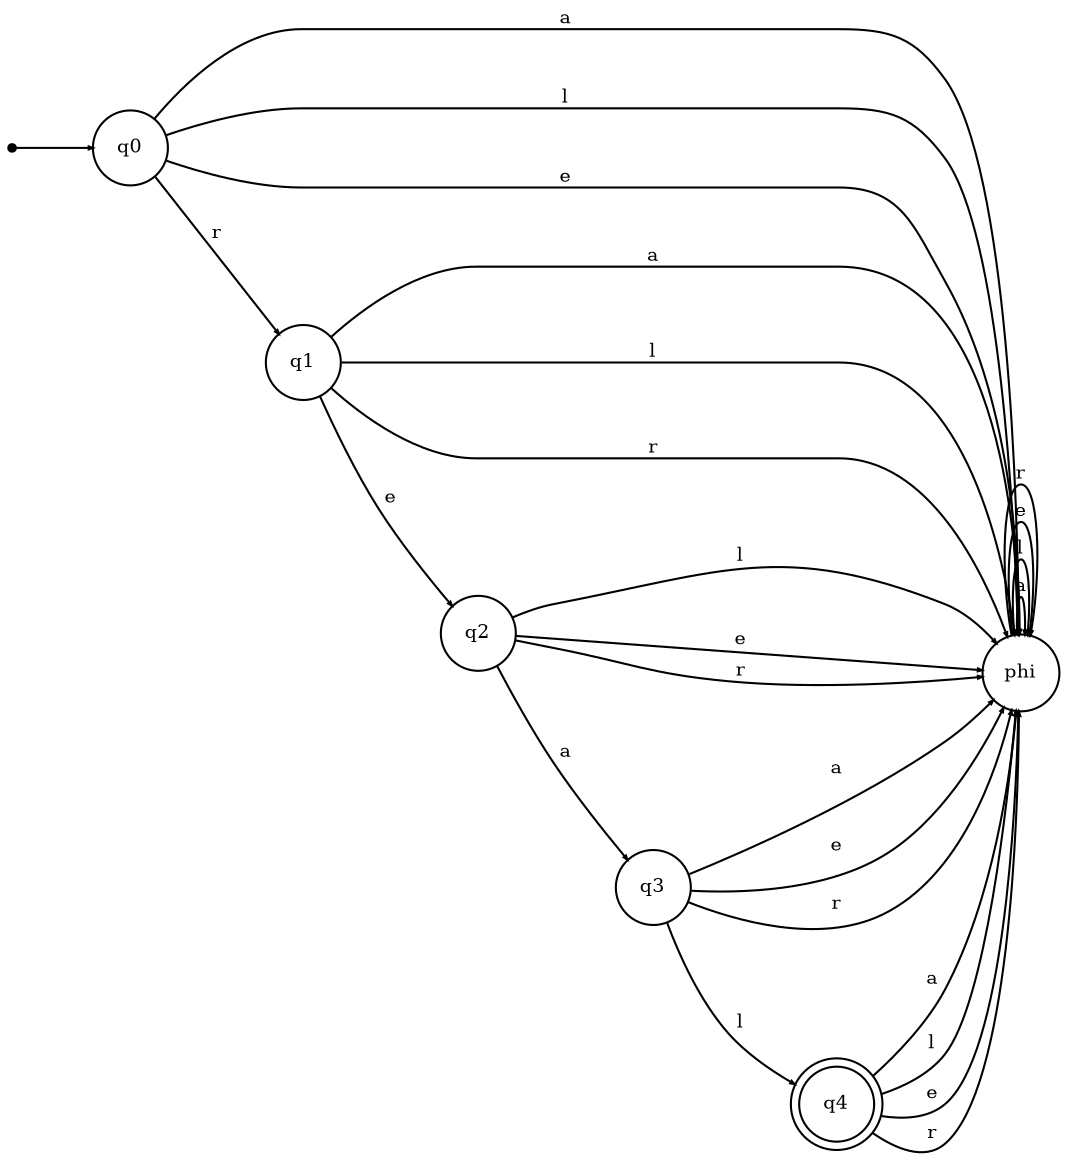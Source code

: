 digraph {
	ranksep=0.5 size="8, 8"
	rankdir=LR
	Initial [label="" fontsize=9 shape=point]
	phi [fontsize=9 shape=circle]
	q0 [fontsize=9 shape=circle]
	q1 [fontsize=9 shape=circle]
	q2 [fontsize=9 shape=circle]
	q3 [fontsize=9 shape=circle]
	q4 [fontsize=9 shape=doublecircle]
	Initial -> q0 [arrowsize=0.2]
	q0 -> q1 [label=" r " arrowsize=0.2 fontsize=9]
	q0 -> phi [label=" a " arrowsize=0.2 fontsize=9]
	q0 -> phi [label=" l " arrowsize=0.2 fontsize=9]
	q0 -> phi [label=" e " arrowsize=0.2 fontsize=9]
	q1 -> q2 [label=" e " arrowsize=0.2 fontsize=9]
	q1 -> phi [label=" a " arrowsize=0.2 fontsize=9]
	q1 -> phi [label=" l " arrowsize=0.2 fontsize=9]
	q1 -> phi [label=" r " arrowsize=0.2 fontsize=9]
	q2 -> q3 [label=" a " arrowsize=0.2 fontsize=9]
	q2 -> phi [label=" l " arrowsize=0.2 fontsize=9]
	q2 -> phi [label=" e " arrowsize=0.2 fontsize=9]
	q2 -> phi [label=" r " arrowsize=0.2 fontsize=9]
	q3 -> q4 [label=" l " arrowsize=0.2 fontsize=9]
	q3 -> phi [label=" a " arrowsize=0.2 fontsize=9]
	q3 -> phi [label=" e " arrowsize=0.2 fontsize=9]
	q3 -> phi [label=" r " arrowsize=0.2 fontsize=9]
	q4 -> phi [label=" a " arrowsize=0.2 fontsize=9]
	q4 -> phi [label=" l " arrowsize=0.2 fontsize=9]
	q4 -> phi [label=" e " arrowsize=0.2 fontsize=9]
	q4 -> phi [label=" r " arrowsize=0.2 fontsize=9]
	phi -> phi [label=" a " arrowsize=0.2 fontsize=9]
	phi -> phi [label=" l " arrowsize=0.2 fontsize=9]
	phi -> phi [label=" e " arrowsize=0.2 fontsize=9]
	phi -> phi [label=" r " arrowsize=0.2 fontsize=9]
}
